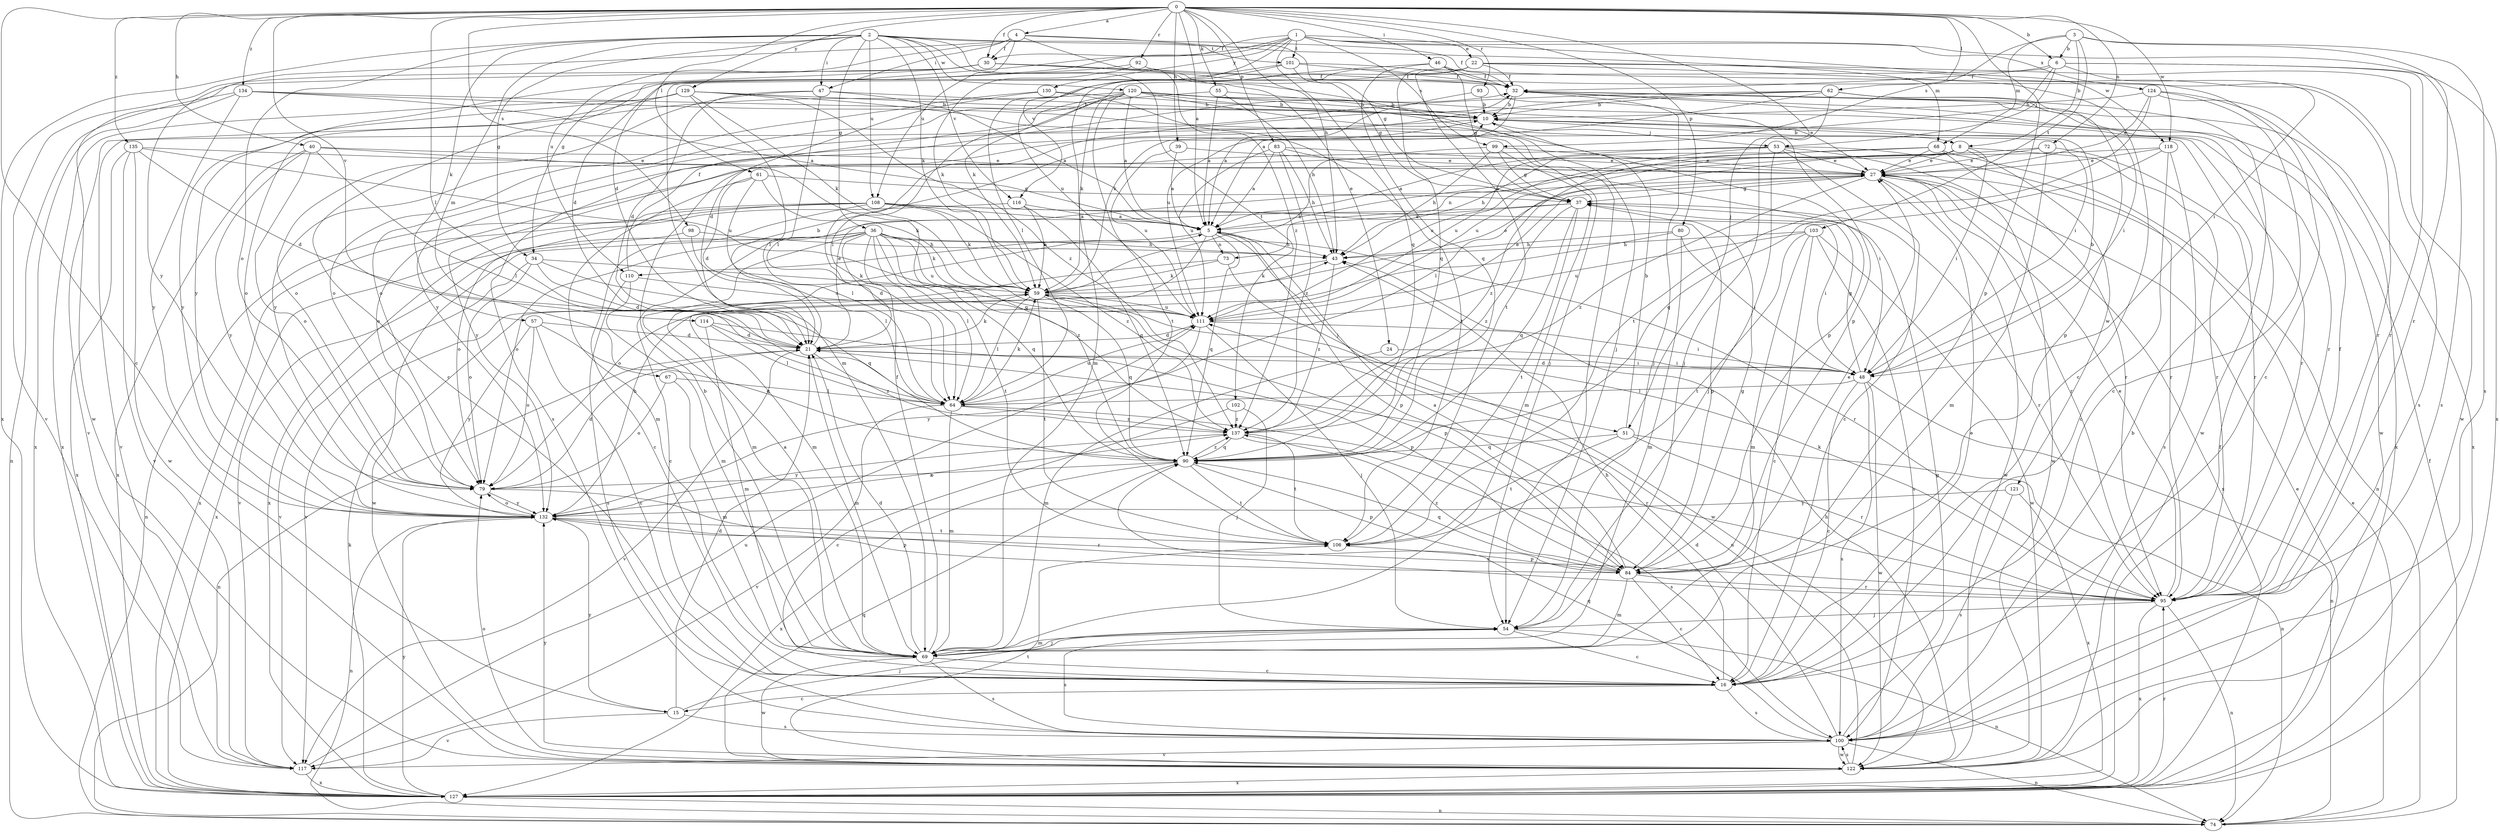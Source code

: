 strict digraph  {
0;
1;
2;
3;
4;
5;
6;
8;
10;
15;
16;
21;
22;
24;
27;
30;
32;
34;
36;
37;
39;
40;
43;
46;
47;
48;
51;
53;
54;
55;
57;
59;
61;
62;
64;
67;
68;
69;
72;
73;
74;
79;
80;
83;
84;
90;
92;
93;
95;
98;
99;
100;
101;
102;
103;
106;
108;
110;
111;
114;
116;
117;
118;
120;
121;
122;
124;
127;
129;
130;
132;
134;
135;
137;
0 -> 4  [label=a];
0 -> 5  [label=a];
0 -> 6  [label=b];
0 -> 15  [label=c];
0 -> 30  [label=f];
0 -> 39  [label=h];
0 -> 40  [label=h];
0 -> 43  [label=h];
0 -> 46  [label=i];
0 -> 51  [label=j];
0 -> 55  [label=k];
0 -> 61  [label=l];
0 -> 62  [label=l];
0 -> 64  [label=l];
0 -> 72  [label=n];
0 -> 80  [label=p];
0 -> 83  [label=p];
0 -> 84  [label=p];
0 -> 92  [label=r];
0 -> 93  [label=r];
0 -> 98  [label=s];
0 -> 114  [label=v];
0 -> 118  [label=w];
0 -> 129  [label=y];
0 -> 134  [label=z];
0 -> 135  [label=z];
1 -> 21  [label=d];
1 -> 22  [label=e];
1 -> 30  [label=f];
1 -> 34  [label=g];
1 -> 90  [label=q];
1 -> 99  [label=s];
1 -> 101  [label=t];
1 -> 116  [label=v];
1 -> 118  [label=w];
1 -> 124  [label=x];
1 -> 127  [label=x];
1 -> 130  [label=y];
2 -> 24  [label=e];
2 -> 34  [label=g];
2 -> 36  [label=g];
2 -> 47  [label=i];
2 -> 57  [label=k];
2 -> 59  [label=k];
2 -> 67  [label=m];
2 -> 68  [label=m];
2 -> 79  [label=o];
2 -> 101  [label=t];
2 -> 102  [label=t];
2 -> 108  [label=u];
2 -> 116  [label=v];
2 -> 120  [label=w];
2 -> 127  [label=x];
3 -> 6  [label=b];
3 -> 8  [label=b];
3 -> 68  [label=m];
3 -> 95  [label=r];
3 -> 99  [label=s];
3 -> 100  [label=s];
3 -> 103  [label=t];
4 -> 30  [label=f];
4 -> 32  [label=f];
4 -> 37  [label=g];
4 -> 47  [label=i];
4 -> 108  [label=u];
4 -> 110  [label=u];
4 -> 132  [label=y];
4 -> 137  [label=z];
5 -> 43  [label=h];
5 -> 51  [label=j];
5 -> 69  [label=m];
5 -> 73  [label=n];
5 -> 84  [label=p];
5 -> 90  [label=q];
5 -> 110  [label=u];
6 -> 5  [label=a];
6 -> 32  [label=f];
6 -> 48  [label=i];
6 -> 53  [label=j];
6 -> 59  [label=k];
6 -> 95  [label=r];
6 -> 100  [label=s];
8 -> 27  [label=e];
8 -> 48  [label=i];
8 -> 73  [label=n];
8 -> 79  [label=o];
8 -> 95  [label=r];
8 -> 111  [label=u];
8 -> 121  [label=w];
10 -> 8  [label=b];
10 -> 53  [label=j];
10 -> 95  [label=r];
10 -> 117  [label=v];
15 -> 21  [label=d];
15 -> 54  [label=j];
15 -> 100  [label=s];
15 -> 117  [label=v];
15 -> 132  [label=y];
16 -> 15  [label=c];
16 -> 27  [label=e];
16 -> 43  [label=h];
16 -> 100  [label=s];
21 -> 10  [label=b];
21 -> 27  [label=e];
21 -> 48  [label=i];
21 -> 59  [label=k];
21 -> 69  [label=m];
21 -> 74  [label=n];
21 -> 117  [label=v];
21 -> 137  [label=z];
22 -> 16  [label=c];
22 -> 32  [label=f];
22 -> 64  [label=l];
22 -> 69  [label=m];
22 -> 90  [label=q];
22 -> 95  [label=r];
22 -> 106  [label=t];
22 -> 122  [label=w];
24 -> 48  [label=i];
24 -> 69  [label=m];
27 -> 37  [label=g];
27 -> 95  [label=r];
27 -> 122  [label=w];
27 -> 127  [label=x];
27 -> 137  [label=z];
30 -> 32  [label=f];
30 -> 54  [label=j];
30 -> 84  [label=p];
30 -> 117  [label=v];
30 -> 122  [label=w];
30 -> 132  [label=y];
32 -> 10  [label=b];
32 -> 48  [label=i];
32 -> 54  [label=j];
32 -> 111  [label=u];
34 -> 21  [label=d];
34 -> 59  [label=k];
34 -> 79  [label=o];
34 -> 90  [label=q];
34 -> 117  [label=v];
36 -> 16  [label=c];
36 -> 21  [label=d];
36 -> 43  [label=h];
36 -> 59  [label=k];
36 -> 64  [label=l];
36 -> 69  [label=m];
36 -> 90  [label=q];
36 -> 95  [label=r];
36 -> 106  [label=t];
36 -> 111  [label=u];
36 -> 122  [label=w];
36 -> 127  [label=x];
36 -> 137  [label=z];
37 -> 5  [label=a];
37 -> 79  [label=o];
37 -> 90  [label=q];
37 -> 95  [label=r];
37 -> 106  [label=t];
37 -> 137  [label=z];
39 -> 5  [label=a];
39 -> 27  [label=e];
39 -> 111  [label=u];
40 -> 27  [label=e];
40 -> 64  [label=l];
40 -> 79  [label=o];
40 -> 90  [label=q];
40 -> 127  [label=x];
40 -> 132  [label=y];
43 -> 59  [label=k];
43 -> 137  [label=z];
46 -> 16  [label=c];
46 -> 32  [label=f];
46 -> 37  [label=g];
46 -> 90  [label=q];
46 -> 111  [label=u];
47 -> 5  [label=a];
47 -> 10  [label=b];
47 -> 21  [label=d];
47 -> 64  [label=l];
47 -> 79  [label=o];
48 -> 10  [label=b];
48 -> 16  [label=c];
48 -> 21  [label=d];
48 -> 37  [label=g];
48 -> 64  [label=l];
48 -> 74  [label=n];
48 -> 100  [label=s];
48 -> 122  [label=w];
51 -> 10  [label=b];
51 -> 74  [label=n];
51 -> 90  [label=q];
51 -> 95  [label=r];
51 -> 106  [label=t];
53 -> 5  [label=a];
53 -> 16  [label=c];
53 -> 27  [label=e];
53 -> 54  [label=j];
53 -> 95  [label=r];
53 -> 111  [label=u];
53 -> 122  [label=w];
53 -> 132  [label=y];
54 -> 16  [label=c];
54 -> 69  [label=m];
54 -> 74  [label=n];
54 -> 100  [label=s];
55 -> 5  [label=a];
55 -> 10  [label=b];
55 -> 43  [label=h];
55 -> 79  [label=o];
57 -> 16  [label=c];
57 -> 21  [label=d];
57 -> 79  [label=o];
57 -> 90  [label=q];
57 -> 132  [label=y];
59 -> 27  [label=e];
59 -> 64  [label=l];
59 -> 84  [label=p];
59 -> 90  [label=q];
59 -> 106  [label=t];
59 -> 111  [label=u];
61 -> 21  [label=d];
61 -> 37  [label=g];
61 -> 59  [label=k];
61 -> 64  [label=l];
61 -> 69  [label=m];
62 -> 10  [label=b];
62 -> 54  [label=j];
62 -> 59  [label=k];
62 -> 79  [label=o];
62 -> 84  [label=p];
62 -> 122  [label=w];
62 -> 127  [label=x];
62 -> 132  [label=y];
64 -> 59  [label=k];
64 -> 69  [label=m];
64 -> 95  [label=r];
64 -> 111  [label=u];
64 -> 117  [label=v];
64 -> 137  [label=z];
67 -> 64  [label=l];
67 -> 69  [label=m];
67 -> 79  [label=o];
68 -> 27  [label=e];
68 -> 43  [label=h];
68 -> 74  [label=n];
68 -> 95  [label=r];
68 -> 111  [label=u];
68 -> 137  [label=z];
69 -> 5  [label=a];
69 -> 10  [label=b];
69 -> 16  [label=c];
69 -> 21  [label=d];
69 -> 32  [label=f];
69 -> 54  [label=j];
69 -> 100  [label=s];
69 -> 122  [label=w];
72 -> 27  [label=e];
72 -> 64  [label=l];
72 -> 69  [label=m];
72 -> 95  [label=r];
73 -> 59  [label=k];
73 -> 117  [label=v];
73 -> 122  [label=w];
74 -> 27  [label=e];
74 -> 32  [label=f];
79 -> 21  [label=d];
79 -> 95  [label=r];
79 -> 132  [label=y];
80 -> 43  [label=h];
80 -> 48  [label=i];
80 -> 69  [label=m];
80 -> 79  [label=o];
83 -> 5  [label=a];
83 -> 27  [label=e];
83 -> 43  [label=h];
83 -> 48  [label=i];
83 -> 111  [label=u];
83 -> 137  [label=z];
84 -> 5  [label=a];
84 -> 16  [label=c];
84 -> 27  [label=e];
84 -> 37  [label=g];
84 -> 69  [label=m];
84 -> 90  [label=q];
84 -> 95  [label=r];
84 -> 137  [label=z];
90 -> 79  [label=o];
90 -> 84  [label=p];
90 -> 106  [label=t];
90 -> 127  [label=x];
90 -> 137  [label=z];
92 -> 16  [label=c];
92 -> 32  [label=f];
92 -> 59  [label=k];
93 -> 5  [label=a];
93 -> 10  [label=b];
95 -> 27  [label=e];
95 -> 32  [label=f];
95 -> 54  [label=j];
95 -> 59  [label=k];
95 -> 74  [label=n];
95 -> 127  [label=x];
98 -> 43  [label=h];
98 -> 64  [label=l];
98 -> 117  [label=v];
99 -> 27  [label=e];
99 -> 37  [label=g];
99 -> 43  [label=h];
99 -> 59  [label=k];
99 -> 69  [label=m];
100 -> 10  [label=b];
100 -> 21  [label=d];
100 -> 37  [label=g];
100 -> 74  [label=n];
100 -> 90  [label=q];
100 -> 117  [label=v];
100 -> 122  [label=w];
101 -> 21  [label=d];
101 -> 32  [label=f];
101 -> 37  [label=g];
101 -> 69  [label=m];
101 -> 100  [label=s];
102 -> 16  [label=c];
102 -> 54  [label=j];
102 -> 137  [label=z];
103 -> 16  [label=c];
103 -> 43  [label=h];
103 -> 69  [label=m];
103 -> 100  [label=s];
103 -> 106  [label=t];
103 -> 111  [label=u];
103 -> 122  [label=w];
106 -> 84  [label=p];
108 -> 5  [label=a];
108 -> 16  [label=c];
108 -> 48  [label=i];
108 -> 59  [label=k];
108 -> 74  [label=n];
108 -> 79  [label=o];
108 -> 84  [label=p];
108 -> 127  [label=x];
108 -> 137  [label=z];
110 -> 32  [label=f];
110 -> 69  [label=m];
110 -> 100  [label=s];
110 -> 111  [label=u];
111 -> 21  [label=d];
111 -> 27  [label=e];
111 -> 48  [label=i];
111 -> 54  [label=j];
111 -> 132  [label=y];
114 -> 21  [label=d];
114 -> 64  [label=l];
114 -> 69  [label=m];
114 -> 84  [label=p];
116 -> 5  [label=a];
116 -> 59  [label=k];
116 -> 90  [label=q];
116 -> 127  [label=x];
117 -> 111  [label=u];
117 -> 127  [label=x];
118 -> 5  [label=a];
118 -> 16  [label=c];
118 -> 27  [label=e];
118 -> 90  [label=q];
118 -> 100  [label=s];
120 -> 5  [label=a];
120 -> 10  [label=b];
120 -> 27  [label=e];
120 -> 54  [label=j];
120 -> 59  [label=k];
120 -> 64  [label=l];
120 -> 84  [label=p];
120 -> 95  [label=r];
120 -> 100  [label=s];
120 -> 106  [label=t];
120 -> 117  [label=v];
121 -> 100  [label=s];
121 -> 127  [label=x];
121 -> 132  [label=y];
122 -> 43  [label=h];
122 -> 79  [label=o];
122 -> 90  [label=q];
122 -> 100  [label=s];
122 -> 106  [label=t];
122 -> 111  [label=u];
122 -> 127  [label=x];
122 -> 132  [label=y];
124 -> 10  [label=b];
124 -> 16  [label=c];
124 -> 27  [label=e];
124 -> 106  [label=t];
124 -> 122  [label=w];
124 -> 127  [label=x];
127 -> 27  [label=e];
127 -> 32  [label=f];
127 -> 59  [label=k];
127 -> 74  [label=n];
127 -> 95  [label=r];
127 -> 132  [label=y];
129 -> 10  [label=b];
129 -> 54  [label=j];
129 -> 59  [label=k];
129 -> 64  [label=l];
129 -> 79  [label=o];
129 -> 127  [label=x];
129 -> 132  [label=y];
129 -> 137  [label=z];
130 -> 10  [label=b];
130 -> 21  [label=d];
130 -> 106  [label=t];
130 -> 132  [label=y];
132 -> 43  [label=h];
132 -> 74  [label=n];
132 -> 79  [label=o];
132 -> 84  [label=p];
132 -> 95  [label=r];
132 -> 106  [label=t];
132 -> 137  [label=z];
134 -> 5  [label=a];
134 -> 10  [label=b];
134 -> 48  [label=i];
134 -> 74  [label=n];
134 -> 127  [label=x];
134 -> 132  [label=y];
135 -> 21  [label=d];
135 -> 27  [label=e];
135 -> 111  [label=u];
135 -> 117  [label=v];
135 -> 122  [label=w];
135 -> 127  [label=x];
137 -> 90  [label=q];
137 -> 100  [label=s];
137 -> 106  [label=t];
137 -> 132  [label=y];
}
